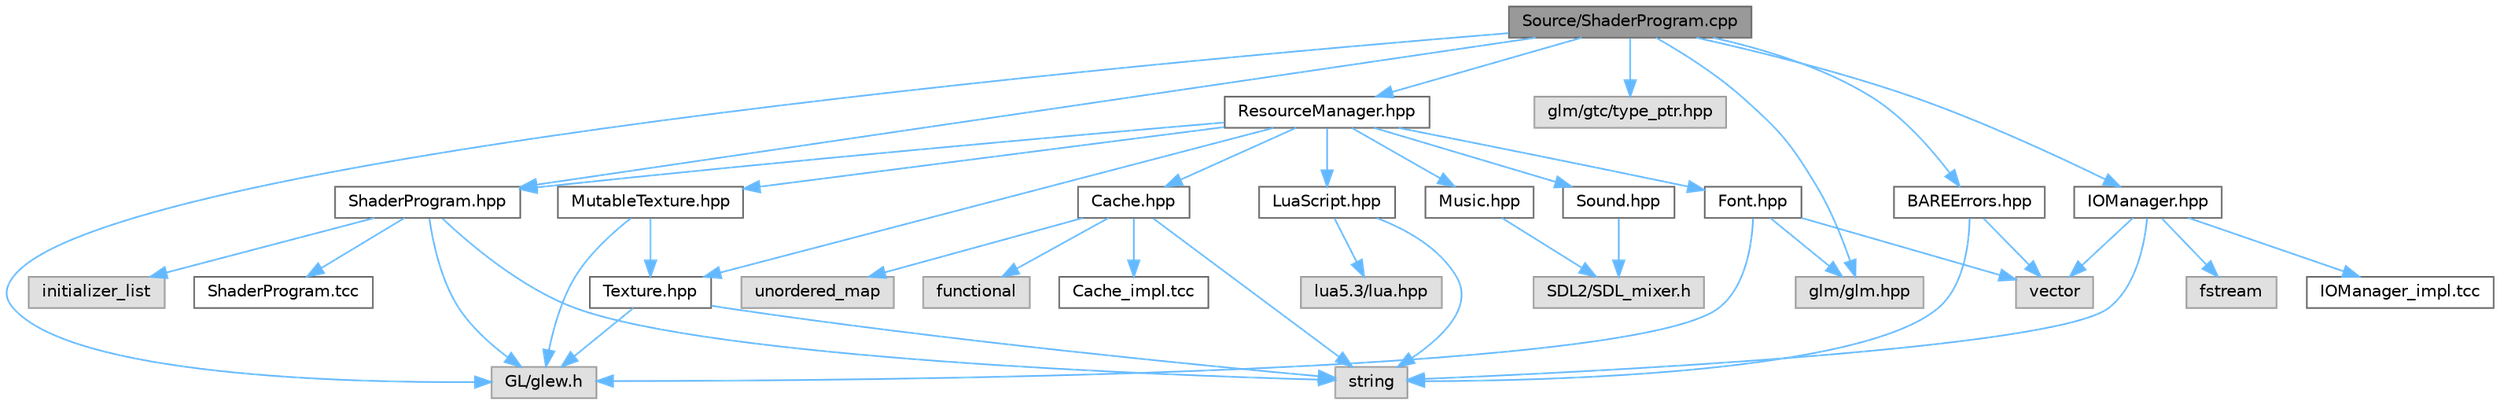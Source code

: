 digraph "Source/ShaderProgram.cpp"
{
 // INTERACTIVE_SVG=YES
 // LATEX_PDF_SIZE
  bgcolor="transparent";
  edge [fontname=Helvetica,fontsize=10,labelfontname=Helvetica,labelfontsize=10];
  node [fontname=Helvetica,fontsize=10,shape=box,height=0.2,width=0.4];
  Node1 [label="Source/ShaderProgram.cpp",height=0.2,width=0.4,color="gray40", fillcolor="grey60", style="filled", fontcolor="black",tooltip=" "];
  Node1 -> Node2 [color="steelblue1",style="solid"];
  Node2 [label="ShaderProgram.hpp",height=0.2,width=0.4,color="grey40", fillcolor="white", style="filled",URL="$_shader_program_8hpp.html",tooltip=" "];
  Node2 -> Node3 [color="steelblue1",style="solid"];
  Node3 [label="string",height=0.2,width=0.4,color="grey60", fillcolor="#E0E0E0", style="filled",tooltip=" "];
  Node2 -> Node4 [color="steelblue1",style="solid"];
  Node4 [label="initializer_list",height=0.2,width=0.4,color="grey60", fillcolor="#E0E0E0", style="filled",tooltip=" "];
  Node2 -> Node5 [color="steelblue1",style="solid"];
  Node5 [label="GL/glew.h",height=0.2,width=0.4,color="grey60", fillcolor="#E0E0E0", style="filled",tooltip=" "];
  Node2 -> Node6 [color="steelblue1",style="solid"];
  Node6 [label="ShaderProgram.tcc",height=0.2,width=0.4,color="grey40", fillcolor="white", style="filled",URL="$_shader_program_8tcc.html",tooltip=" "];
  Node1 -> Node7 [color="steelblue1",style="solid"];
  Node7 [label="glm/glm.hpp",height=0.2,width=0.4,color="grey60", fillcolor="#E0E0E0", style="filled",tooltip=" "];
  Node1 -> Node8 [color="steelblue1",style="solid"];
  Node8 [label="glm/gtc/type_ptr.hpp",height=0.2,width=0.4,color="grey60", fillcolor="#E0E0E0", style="filled",tooltip=" "];
  Node1 -> Node5 [color="steelblue1",style="solid"];
  Node1 -> Node9 [color="steelblue1",style="solid"];
  Node9 [label="ResourceManager.hpp",height=0.2,width=0.4,color="grey40", fillcolor="white", style="filled",URL="$_resource_manager_8hpp.html",tooltip=" "];
  Node9 -> Node10 [color="steelblue1",style="solid"];
  Node10 [label="Cache.hpp",height=0.2,width=0.4,color="grey40", fillcolor="white", style="filled",URL="$_cache_8hpp.html",tooltip=" "];
  Node10 -> Node11 [color="steelblue1",style="solid"];
  Node11 [label="unordered_map",height=0.2,width=0.4,color="grey60", fillcolor="#E0E0E0", style="filled",tooltip=" "];
  Node10 -> Node3 [color="steelblue1",style="solid"];
  Node10 -> Node12 [color="steelblue1",style="solid"];
  Node12 [label="functional",height=0.2,width=0.4,color="grey60", fillcolor="#E0E0E0", style="filled",tooltip=" "];
  Node10 -> Node13 [color="steelblue1",style="solid"];
  Node13 [label="Cache_impl.tcc",height=0.2,width=0.4,color="grey40", fillcolor="white", style="filled",URL="$_cache__impl_8tcc.html",tooltip=" "];
  Node9 -> Node14 [color="steelblue1",style="solid"];
  Node14 [label="Font.hpp",height=0.2,width=0.4,color="grey40", fillcolor="white", style="filled",URL="$_font_8hpp.html",tooltip=" "];
  Node14 -> Node5 [color="steelblue1",style="solid"];
  Node14 -> Node7 [color="steelblue1",style="solid"];
  Node14 -> Node15 [color="steelblue1",style="solid"];
  Node15 [label="vector",height=0.2,width=0.4,color="grey60", fillcolor="#E0E0E0", style="filled",tooltip=" "];
  Node9 -> Node16 [color="steelblue1",style="solid"];
  Node16 [label="LuaScript.hpp",height=0.2,width=0.4,color="grey40", fillcolor="white", style="filled",URL="$_lua_script_8hpp.html",tooltip="This is the basic Lua script wrapper - it is what the end-user will create and add to the queue...."];
  Node16 -> Node3 [color="steelblue1",style="solid"];
  Node16 -> Node17 [color="steelblue1",style="solid"];
  Node17 [label="lua5.3/lua.hpp",height=0.2,width=0.4,color="grey60", fillcolor="#E0E0E0", style="filled",tooltip=" "];
  Node9 -> Node18 [color="steelblue1",style="solid"];
  Node18 [label="Music.hpp",height=0.2,width=0.4,color="grey40", fillcolor="white", style="filled",URL="$_music_8hpp.html",tooltip=" "];
  Node18 -> Node19 [color="steelblue1",style="solid"];
  Node19 [label="SDL2/SDL_mixer.h",height=0.2,width=0.4,color="grey60", fillcolor="#E0E0E0", style="filled",tooltip=" "];
  Node9 -> Node20 [color="steelblue1",style="solid"];
  Node20 [label="MutableTexture.hpp",height=0.2,width=0.4,color="grey40", fillcolor="white", style="filled",URL="$_mutable_texture_8hpp.html",tooltip=" "];
  Node20 -> Node5 [color="steelblue1",style="solid"];
  Node20 -> Node21 [color="steelblue1",style="solid"];
  Node21 [label="Texture.hpp",height=0.2,width=0.4,color="grey40", fillcolor="white", style="filled",URL="$_texture_8hpp.html",tooltip=" "];
  Node21 -> Node5 [color="steelblue1",style="solid"];
  Node21 -> Node3 [color="steelblue1",style="solid"];
  Node9 -> Node2 [color="steelblue1",style="solid"];
  Node9 -> Node22 [color="steelblue1",style="solid"];
  Node22 [label="Sound.hpp",height=0.2,width=0.4,color="grey40", fillcolor="white", style="filled",URL="$_sound_8hpp.html",tooltip=" "];
  Node22 -> Node19 [color="steelblue1",style="solid"];
  Node9 -> Node21 [color="steelblue1",style="solid"];
  Node1 -> Node23 [color="steelblue1",style="solid"];
  Node23 [label="IOManager.hpp",height=0.2,width=0.4,color="grey40", fillcolor="white", style="filled",URL="$_i_o_manager_8hpp.html",tooltip=" "];
  Node23 -> Node3 [color="steelblue1",style="solid"];
  Node23 -> Node15 [color="steelblue1",style="solid"];
  Node23 -> Node24 [color="steelblue1",style="solid"];
  Node24 [label="fstream",height=0.2,width=0.4,color="grey60", fillcolor="#E0E0E0", style="filled",tooltip=" "];
  Node23 -> Node25 [color="steelblue1",style="solid"];
  Node25 [label="IOManager_impl.tcc",height=0.2,width=0.4,color="grey40", fillcolor="white", style="filled",URL="$_i_o_manager__impl_8tcc.html",tooltip=" "];
  Node1 -> Node26 [color="steelblue1",style="solid"];
  Node26 [label="BAREErrors.hpp",height=0.2,width=0.4,color="grey40", fillcolor="white", style="filled",URL="$_b_a_r_e_errors_8hpp.html",tooltip=" "];
  Node26 -> Node3 [color="steelblue1",style="solid"];
  Node26 -> Node15 [color="steelblue1",style="solid"];
}
